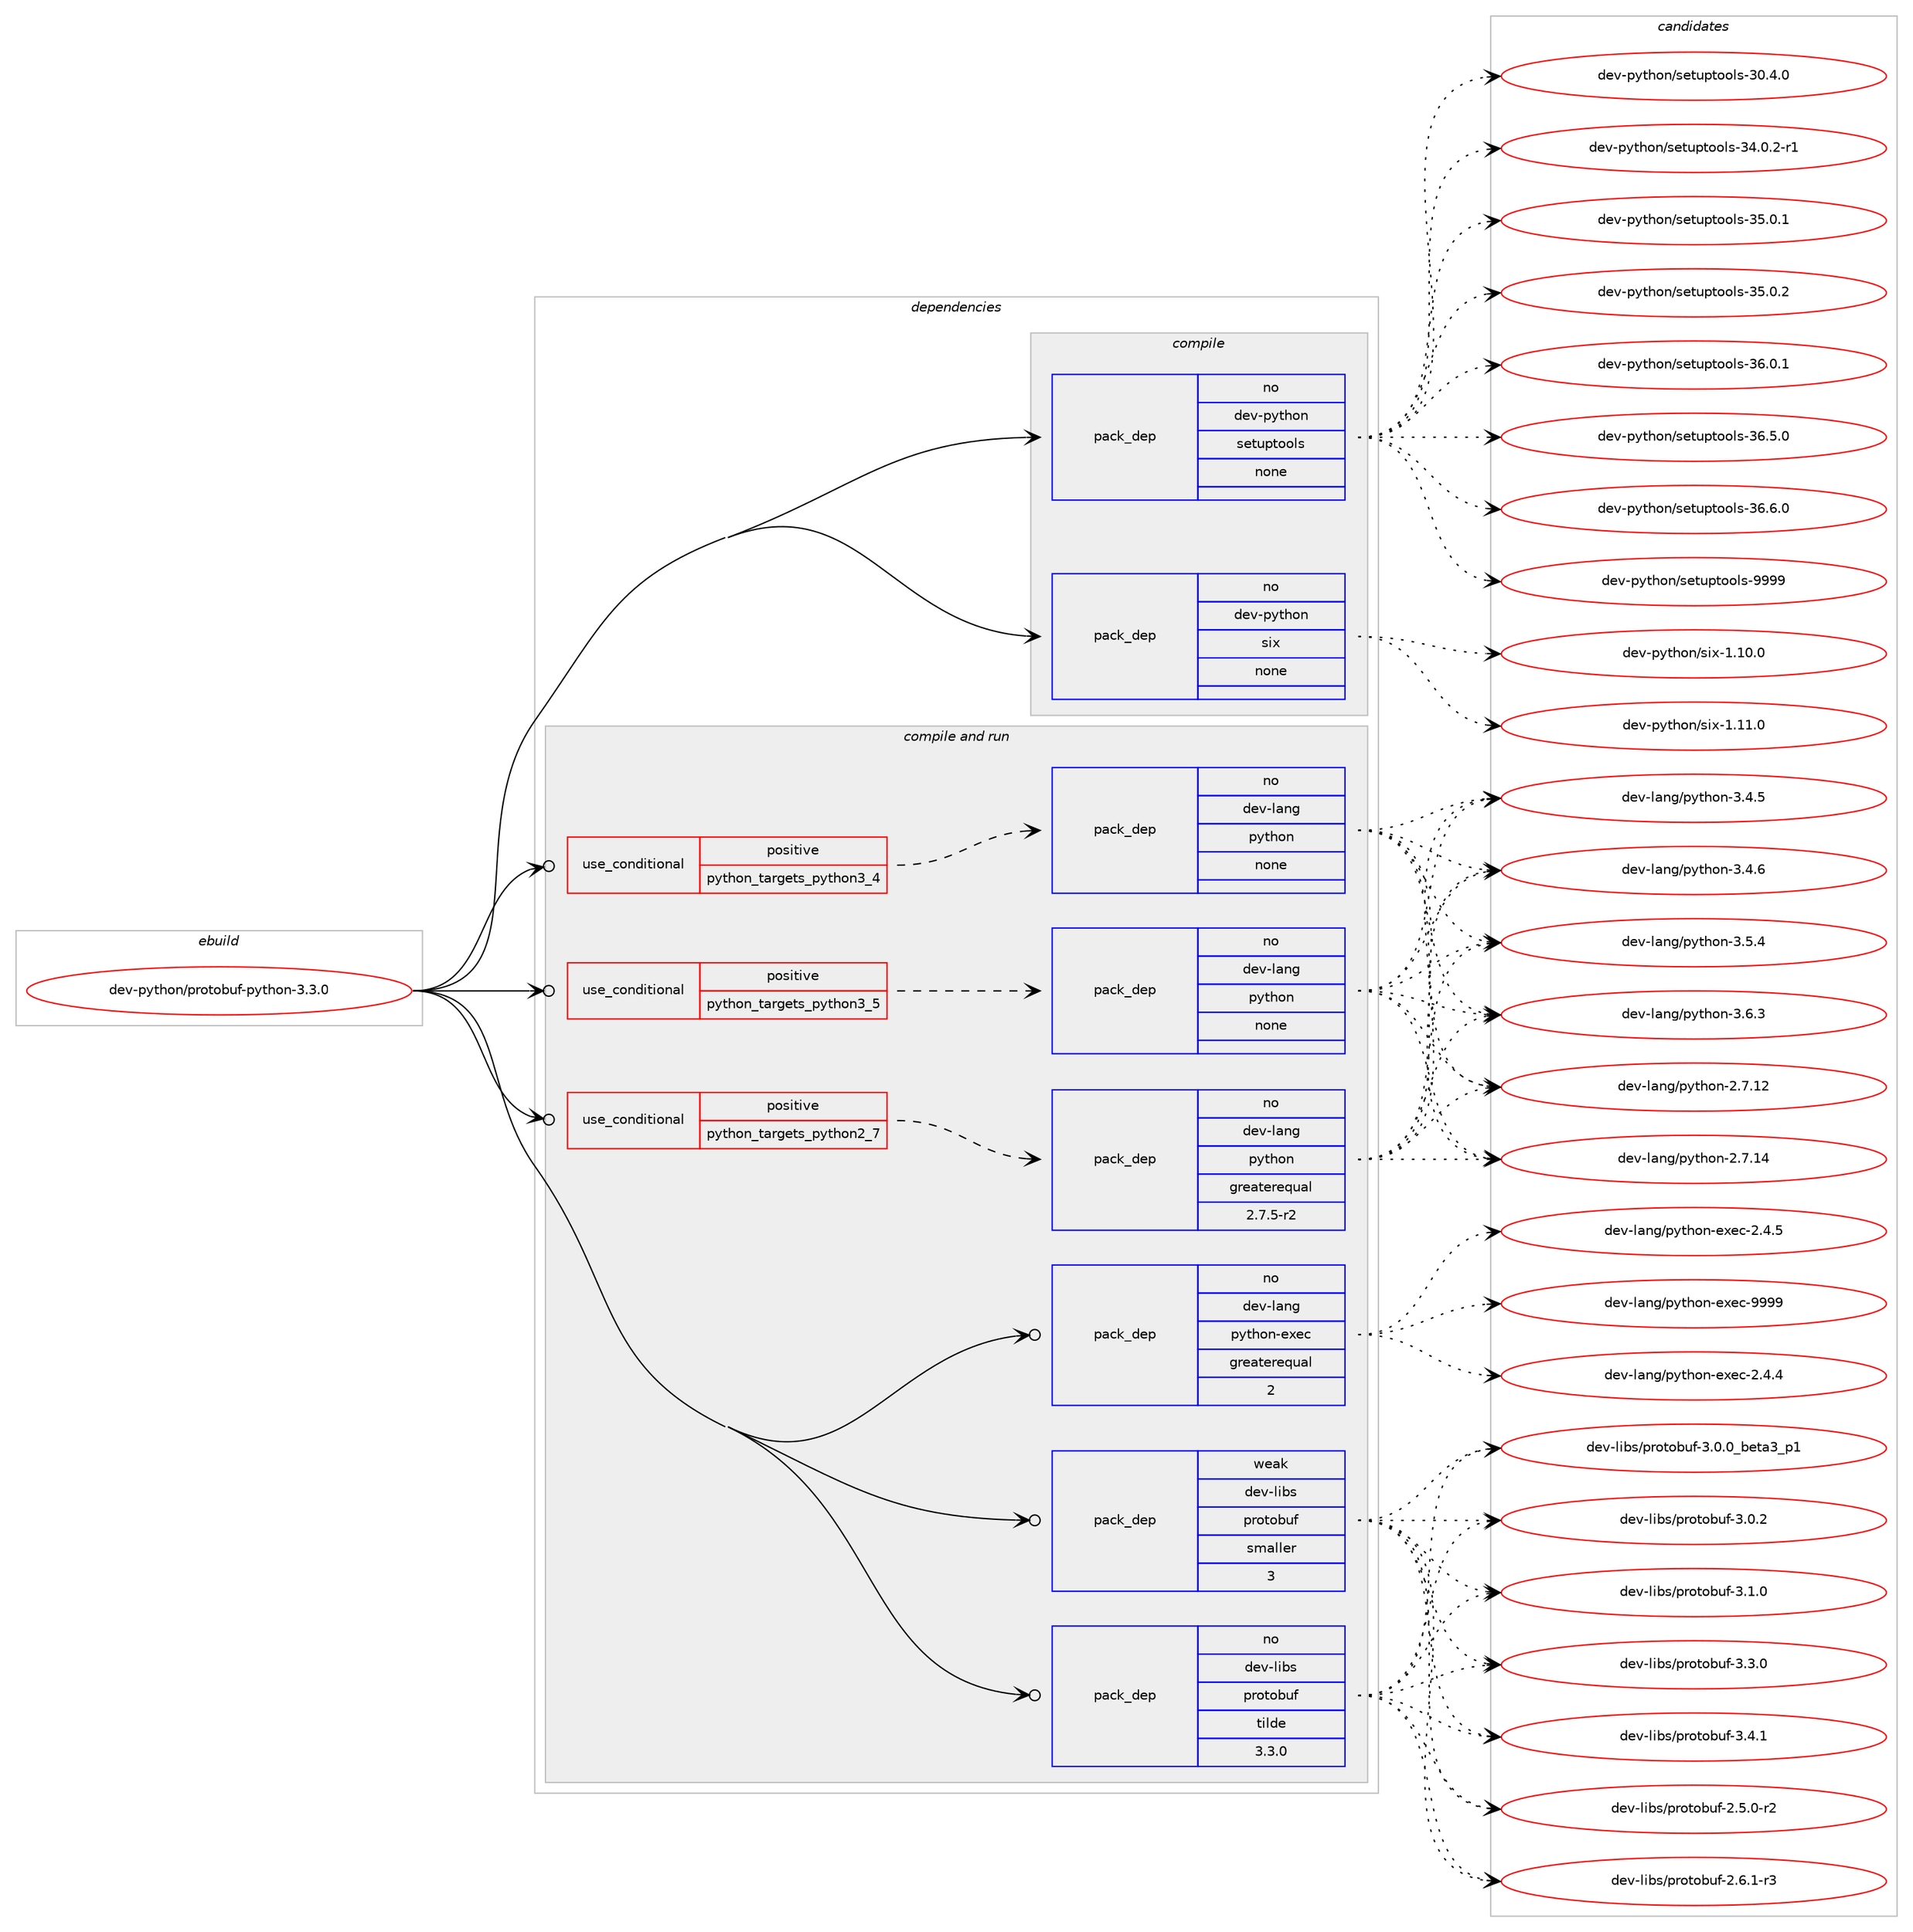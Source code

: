 digraph prolog {

# *************
# Graph options
# *************

newrank=true;
concentrate=true;
compound=true;
graph [rankdir=LR,fontname=Helvetica,fontsize=10,ranksep=1.5];#, ranksep=2.5, nodesep=0.2];
edge  [arrowhead=vee];
node  [fontname=Helvetica,fontsize=10];

# **********
# The ebuild
# **********

subgraph cluster_leftcol {
color=gray;
rank=same;
label=<<i>ebuild</i>>;
id [label="dev-python/protobuf-python-3.3.0", color=red, width=4, href="../dev-python/protobuf-python-3.3.0.svg"];
}

# ****************
# The dependencies
# ****************

subgraph cluster_midcol {
color=gray;
label=<<i>dependencies</i>>;
subgraph cluster_compile {
fillcolor="#eeeeee";
style=filled;
label=<<i>compile</i>>;
subgraph pack132467 {
dependency173952 [label=<<TABLE BORDER="0" CELLBORDER="1" CELLSPACING="0" CELLPADDING="4" WIDTH="220"><TR><TD ROWSPAN="6" CELLPADDING="30">pack_dep</TD></TR><TR><TD WIDTH="110">no</TD></TR><TR><TD>dev-python</TD></TR><TR><TD>setuptools</TD></TR><TR><TD>none</TD></TR><TR><TD></TD></TR></TABLE>>, shape=none, color=blue];
}
id:e -> dependency173952:w [weight=20,style="solid",arrowhead="vee"];
subgraph pack132468 {
dependency173953 [label=<<TABLE BORDER="0" CELLBORDER="1" CELLSPACING="0" CELLPADDING="4" WIDTH="220"><TR><TD ROWSPAN="6" CELLPADDING="30">pack_dep</TD></TR><TR><TD WIDTH="110">no</TD></TR><TR><TD>dev-python</TD></TR><TR><TD>six</TD></TR><TR><TD>none</TD></TR><TR><TD></TD></TR></TABLE>>, shape=none, color=blue];
}
id:e -> dependency173953:w [weight=20,style="solid",arrowhead="vee"];
}
subgraph cluster_compileandrun {
fillcolor="#eeeeee";
style=filled;
label=<<i>compile and run</i>>;
subgraph cond37576 {
dependency173954 [label=<<TABLE BORDER="0" CELLBORDER="1" CELLSPACING="0" CELLPADDING="4"><TR><TD ROWSPAN="3" CELLPADDING="10">use_conditional</TD></TR><TR><TD>positive</TD></TR><TR><TD>python_targets_python2_7</TD></TR></TABLE>>, shape=none, color=red];
subgraph pack132469 {
dependency173955 [label=<<TABLE BORDER="0" CELLBORDER="1" CELLSPACING="0" CELLPADDING="4" WIDTH="220"><TR><TD ROWSPAN="6" CELLPADDING="30">pack_dep</TD></TR><TR><TD WIDTH="110">no</TD></TR><TR><TD>dev-lang</TD></TR><TR><TD>python</TD></TR><TR><TD>greaterequal</TD></TR><TR><TD>2.7.5-r2</TD></TR></TABLE>>, shape=none, color=blue];
}
dependency173954:e -> dependency173955:w [weight=20,style="dashed",arrowhead="vee"];
}
id:e -> dependency173954:w [weight=20,style="solid",arrowhead="odotvee"];
subgraph cond37577 {
dependency173956 [label=<<TABLE BORDER="0" CELLBORDER="1" CELLSPACING="0" CELLPADDING="4"><TR><TD ROWSPAN="3" CELLPADDING="10">use_conditional</TD></TR><TR><TD>positive</TD></TR><TR><TD>python_targets_python3_4</TD></TR></TABLE>>, shape=none, color=red];
subgraph pack132470 {
dependency173957 [label=<<TABLE BORDER="0" CELLBORDER="1" CELLSPACING="0" CELLPADDING="4" WIDTH="220"><TR><TD ROWSPAN="6" CELLPADDING="30">pack_dep</TD></TR><TR><TD WIDTH="110">no</TD></TR><TR><TD>dev-lang</TD></TR><TR><TD>python</TD></TR><TR><TD>none</TD></TR><TR><TD></TD></TR></TABLE>>, shape=none, color=blue];
}
dependency173956:e -> dependency173957:w [weight=20,style="dashed",arrowhead="vee"];
}
id:e -> dependency173956:w [weight=20,style="solid",arrowhead="odotvee"];
subgraph cond37578 {
dependency173958 [label=<<TABLE BORDER="0" CELLBORDER="1" CELLSPACING="0" CELLPADDING="4"><TR><TD ROWSPAN="3" CELLPADDING="10">use_conditional</TD></TR><TR><TD>positive</TD></TR><TR><TD>python_targets_python3_5</TD></TR></TABLE>>, shape=none, color=red];
subgraph pack132471 {
dependency173959 [label=<<TABLE BORDER="0" CELLBORDER="1" CELLSPACING="0" CELLPADDING="4" WIDTH="220"><TR><TD ROWSPAN="6" CELLPADDING="30">pack_dep</TD></TR><TR><TD WIDTH="110">no</TD></TR><TR><TD>dev-lang</TD></TR><TR><TD>python</TD></TR><TR><TD>none</TD></TR><TR><TD></TD></TR></TABLE>>, shape=none, color=blue];
}
dependency173958:e -> dependency173959:w [weight=20,style="dashed",arrowhead="vee"];
}
id:e -> dependency173958:w [weight=20,style="solid",arrowhead="odotvee"];
subgraph pack132472 {
dependency173960 [label=<<TABLE BORDER="0" CELLBORDER="1" CELLSPACING="0" CELLPADDING="4" WIDTH="220"><TR><TD ROWSPAN="6" CELLPADDING="30">pack_dep</TD></TR><TR><TD WIDTH="110">no</TD></TR><TR><TD>dev-lang</TD></TR><TR><TD>python-exec</TD></TR><TR><TD>greaterequal</TD></TR><TR><TD>2</TD></TR></TABLE>>, shape=none, color=blue];
}
id:e -> dependency173960:w [weight=20,style="solid",arrowhead="odotvee"];
subgraph pack132473 {
dependency173961 [label=<<TABLE BORDER="0" CELLBORDER="1" CELLSPACING="0" CELLPADDING="4" WIDTH="220"><TR><TD ROWSPAN="6" CELLPADDING="30">pack_dep</TD></TR><TR><TD WIDTH="110">no</TD></TR><TR><TD>dev-libs</TD></TR><TR><TD>protobuf</TD></TR><TR><TD>tilde</TD></TR><TR><TD>3.3.0</TD></TR></TABLE>>, shape=none, color=blue];
}
id:e -> dependency173961:w [weight=20,style="solid",arrowhead="odotvee"];
subgraph pack132474 {
dependency173962 [label=<<TABLE BORDER="0" CELLBORDER="1" CELLSPACING="0" CELLPADDING="4" WIDTH="220"><TR><TD ROWSPAN="6" CELLPADDING="30">pack_dep</TD></TR><TR><TD WIDTH="110">weak</TD></TR><TR><TD>dev-libs</TD></TR><TR><TD>protobuf</TD></TR><TR><TD>smaller</TD></TR><TR><TD>3</TD></TR></TABLE>>, shape=none, color=blue];
}
id:e -> dependency173962:w [weight=20,style="solid",arrowhead="odotvee"];
}
subgraph cluster_run {
fillcolor="#eeeeee";
style=filled;
label=<<i>run</i>>;
}
}

# **************
# The candidates
# **************

subgraph cluster_choices {
rank=same;
color=gray;
label=<<i>candidates</i>>;

subgraph choice132467 {
color=black;
nodesep=1;
choice100101118451121211161041111104711510111611711211611111110811545514846524648 [label="dev-python/setuptools-30.4.0", color=red, width=4,href="../dev-python/setuptools-30.4.0.svg"];
choice1001011184511212111610411111047115101116117112116111111108115455152464846504511449 [label="dev-python/setuptools-34.0.2-r1", color=red, width=4,href="../dev-python/setuptools-34.0.2-r1.svg"];
choice100101118451121211161041111104711510111611711211611111110811545515346484649 [label="dev-python/setuptools-35.0.1", color=red, width=4,href="../dev-python/setuptools-35.0.1.svg"];
choice100101118451121211161041111104711510111611711211611111110811545515346484650 [label="dev-python/setuptools-35.0.2", color=red, width=4,href="../dev-python/setuptools-35.0.2.svg"];
choice100101118451121211161041111104711510111611711211611111110811545515446484649 [label="dev-python/setuptools-36.0.1", color=red, width=4,href="../dev-python/setuptools-36.0.1.svg"];
choice100101118451121211161041111104711510111611711211611111110811545515446534648 [label="dev-python/setuptools-36.5.0", color=red, width=4,href="../dev-python/setuptools-36.5.0.svg"];
choice100101118451121211161041111104711510111611711211611111110811545515446544648 [label="dev-python/setuptools-36.6.0", color=red, width=4,href="../dev-python/setuptools-36.6.0.svg"];
choice10010111845112121116104111110471151011161171121161111111081154557575757 [label="dev-python/setuptools-9999", color=red, width=4,href="../dev-python/setuptools-9999.svg"];
dependency173952:e -> choice100101118451121211161041111104711510111611711211611111110811545514846524648:w [style=dotted,weight="100"];
dependency173952:e -> choice1001011184511212111610411111047115101116117112116111111108115455152464846504511449:w [style=dotted,weight="100"];
dependency173952:e -> choice100101118451121211161041111104711510111611711211611111110811545515346484649:w [style=dotted,weight="100"];
dependency173952:e -> choice100101118451121211161041111104711510111611711211611111110811545515346484650:w [style=dotted,weight="100"];
dependency173952:e -> choice100101118451121211161041111104711510111611711211611111110811545515446484649:w [style=dotted,weight="100"];
dependency173952:e -> choice100101118451121211161041111104711510111611711211611111110811545515446534648:w [style=dotted,weight="100"];
dependency173952:e -> choice100101118451121211161041111104711510111611711211611111110811545515446544648:w [style=dotted,weight="100"];
dependency173952:e -> choice10010111845112121116104111110471151011161171121161111111081154557575757:w [style=dotted,weight="100"];
}
subgraph choice132468 {
color=black;
nodesep=1;
choice100101118451121211161041111104711510512045494649484648 [label="dev-python/six-1.10.0", color=red, width=4,href="../dev-python/six-1.10.0.svg"];
choice100101118451121211161041111104711510512045494649494648 [label="dev-python/six-1.11.0", color=red, width=4,href="../dev-python/six-1.11.0.svg"];
dependency173953:e -> choice100101118451121211161041111104711510512045494649484648:w [style=dotted,weight="100"];
dependency173953:e -> choice100101118451121211161041111104711510512045494649494648:w [style=dotted,weight="100"];
}
subgraph choice132469 {
color=black;
nodesep=1;
choice10010111845108971101034711212111610411111045504655464950 [label="dev-lang/python-2.7.12", color=red, width=4,href="../dev-lang/python-2.7.12.svg"];
choice10010111845108971101034711212111610411111045504655464952 [label="dev-lang/python-2.7.14", color=red, width=4,href="../dev-lang/python-2.7.14.svg"];
choice100101118451089711010347112121116104111110455146524653 [label="dev-lang/python-3.4.5", color=red, width=4,href="../dev-lang/python-3.4.5.svg"];
choice100101118451089711010347112121116104111110455146524654 [label="dev-lang/python-3.4.6", color=red, width=4,href="../dev-lang/python-3.4.6.svg"];
choice100101118451089711010347112121116104111110455146534652 [label="dev-lang/python-3.5.4", color=red, width=4,href="../dev-lang/python-3.5.4.svg"];
choice100101118451089711010347112121116104111110455146544651 [label="dev-lang/python-3.6.3", color=red, width=4,href="../dev-lang/python-3.6.3.svg"];
dependency173955:e -> choice10010111845108971101034711212111610411111045504655464950:w [style=dotted,weight="100"];
dependency173955:e -> choice10010111845108971101034711212111610411111045504655464952:w [style=dotted,weight="100"];
dependency173955:e -> choice100101118451089711010347112121116104111110455146524653:w [style=dotted,weight="100"];
dependency173955:e -> choice100101118451089711010347112121116104111110455146524654:w [style=dotted,weight="100"];
dependency173955:e -> choice100101118451089711010347112121116104111110455146534652:w [style=dotted,weight="100"];
dependency173955:e -> choice100101118451089711010347112121116104111110455146544651:w [style=dotted,weight="100"];
}
subgraph choice132470 {
color=black;
nodesep=1;
choice10010111845108971101034711212111610411111045504655464950 [label="dev-lang/python-2.7.12", color=red, width=4,href="../dev-lang/python-2.7.12.svg"];
choice10010111845108971101034711212111610411111045504655464952 [label="dev-lang/python-2.7.14", color=red, width=4,href="../dev-lang/python-2.7.14.svg"];
choice100101118451089711010347112121116104111110455146524653 [label="dev-lang/python-3.4.5", color=red, width=4,href="../dev-lang/python-3.4.5.svg"];
choice100101118451089711010347112121116104111110455146524654 [label="dev-lang/python-3.4.6", color=red, width=4,href="../dev-lang/python-3.4.6.svg"];
choice100101118451089711010347112121116104111110455146534652 [label="dev-lang/python-3.5.4", color=red, width=4,href="../dev-lang/python-3.5.4.svg"];
choice100101118451089711010347112121116104111110455146544651 [label="dev-lang/python-3.6.3", color=red, width=4,href="../dev-lang/python-3.6.3.svg"];
dependency173957:e -> choice10010111845108971101034711212111610411111045504655464950:w [style=dotted,weight="100"];
dependency173957:e -> choice10010111845108971101034711212111610411111045504655464952:w [style=dotted,weight="100"];
dependency173957:e -> choice100101118451089711010347112121116104111110455146524653:w [style=dotted,weight="100"];
dependency173957:e -> choice100101118451089711010347112121116104111110455146524654:w [style=dotted,weight="100"];
dependency173957:e -> choice100101118451089711010347112121116104111110455146534652:w [style=dotted,weight="100"];
dependency173957:e -> choice100101118451089711010347112121116104111110455146544651:w [style=dotted,weight="100"];
}
subgraph choice132471 {
color=black;
nodesep=1;
choice10010111845108971101034711212111610411111045504655464950 [label="dev-lang/python-2.7.12", color=red, width=4,href="../dev-lang/python-2.7.12.svg"];
choice10010111845108971101034711212111610411111045504655464952 [label="dev-lang/python-2.7.14", color=red, width=4,href="../dev-lang/python-2.7.14.svg"];
choice100101118451089711010347112121116104111110455146524653 [label="dev-lang/python-3.4.5", color=red, width=4,href="../dev-lang/python-3.4.5.svg"];
choice100101118451089711010347112121116104111110455146524654 [label="dev-lang/python-3.4.6", color=red, width=4,href="../dev-lang/python-3.4.6.svg"];
choice100101118451089711010347112121116104111110455146534652 [label="dev-lang/python-3.5.4", color=red, width=4,href="../dev-lang/python-3.5.4.svg"];
choice100101118451089711010347112121116104111110455146544651 [label="dev-lang/python-3.6.3", color=red, width=4,href="../dev-lang/python-3.6.3.svg"];
dependency173959:e -> choice10010111845108971101034711212111610411111045504655464950:w [style=dotted,weight="100"];
dependency173959:e -> choice10010111845108971101034711212111610411111045504655464952:w [style=dotted,weight="100"];
dependency173959:e -> choice100101118451089711010347112121116104111110455146524653:w [style=dotted,weight="100"];
dependency173959:e -> choice100101118451089711010347112121116104111110455146524654:w [style=dotted,weight="100"];
dependency173959:e -> choice100101118451089711010347112121116104111110455146534652:w [style=dotted,weight="100"];
dependency173959:e -> choice100101118451089711010347112121116104111110455146544651:w [style=dotted,weight="100"];
}
subgraph choice132472 {
color=black;
nodesep=1;
choice1001011184510897110103471121211161041111104510112010199455046524652 [label="dev-lang/python-exec-2.4.4", color=red, width=4,href="../dev-lang/python-exec-2.4.4.svg"];
choice1001011184510897110103471121211161041111104510112010199455046524653 [label="dev-lang/python-exec-2.4.5", color=red, width=4,href="../dev-lang/python-exec-2.4.5.svg"];
choice10010111845108971101034711212111610411111045101120101994557575757 [label="dev-lang/python-exec-9999", color=red, width=4,href="../dev-lang/python-exec-9999.svg"];
dependency173960:e -> choice1001011184510897110103471121211161041111104510112010199455046524652:w [style=dotted,weight="100"];
dependency173960:e -> choice1001011184510897110103471121211161041111104510112010199455046524653:w [style=dotted,weight="100"];
dependency173960:e -> choice10010111845108971101034711212111610411111045101120101994557575757:w [style=dotted,weight="100"];
}
subgraph choice132473 {
color=black;
nodesep=1;
choice100101118451081059811547112114111116111981171024550465346484511450 [label="dev-libs/protobuf-2.5.0-r2", color=red, width=4,href="../dev-libs/protobuf-2.5.0-r2.svg"];
choice100101118451081059811547112114111116111981171024550465446494511451 [label="dev-libs/protobuf-2.6.1-r3", color=red, width=4,href="../dev-libs/protobuf-2.6.1-r3.svg"];
choice10010111845108105981154711211411111611198117102455146484648959810111697519511249 [label="dev-libs/protobuf-3.0.0_beta3_p1", color=red, width=4,href="../dev-libs/protobuf-3.0.0_beta3_p1.svg"];
choice10010111845108105981154711211411111611198117102455146484650 [label="dev-libs/protobuf-3.0.2", color=red, width=4,href="../dev-libs/protobuf-3.0.2.svg"];
choice10010111845108105981154711211411111611198117102455146494648 [label="dev-libs/protobuf-3.1.0", color=red, width=4,href="../dev-libs/protobuf-3.1.0.svg"];
choice10010111845108105981154711211411111611198117102455146514648 [label="dev-libs/protobuf-3.3.0", color=red, width=4,href="../dev-libs/protobuf-3.3.0.svg"];
choice10010111845108105981154711211411111611198117102455146524649 [label="dev-libs/protobuf-3.4.1", color=red, width=4,href="../dev-libs/protobuf-3.4.1.svg"];
dependency173961:e -> choice100101118451081059811547112114111116111981171024550465346484511450:w [style=dotted,weight="100"];
dependency173961:e -> choice100101118451081059811547112114111116111981171024550465446494511451:w [style=dotted,weight="100"];
dependency173961:e -> choice10010111845108105981154711211411111611198117102455146484648959810111697519511249:w [style=dotted,weight="100"];
dependency173961:e -> choice10010111845108105981154711211411111611198117102455146484650:w [style=dotted,weight="100"];
dependency173961:e -> choice10010111845108105981154711211411111611198117102455146494648:w [style=dotted,weight="100"];
dependency173961:e -> choice10010111845108105981154711211411111611198117102455146514648:w [style=dotted,weight="100"];
dependency173961:e -> choice10010111845108105981154711211411111611198117102455146524649:w [style=dotted,weight="100"];
}
subgraph choice132474 {
color=black;
nodesep=1;
choice100101118451081059811547112114111116111981171024550465346484511450 [label="dev-libs/protobuf-2.5.0-r2", color=red, width=4,href="../dev-libs/protobuf-2.5.0-r2.svg"];
choice100101118451081059811547112114111116111981171024550465446494511451 [label="dev-libs/protobuf-2.6.1-r3", color=red, width=4,href="../dev-libs/protobuf-2.6.1-r3.svg"];
choice10010111845108105981154711211411111611198117102455146484648959810111697519511249 [label="dev-libs/protobuf-3.0.0_beta3_p1", color=red, width=4,href="../dev-libs/protobuf-3.0.0_beta3_p1.svg"];
choice10010111845108105981154711211411111611198117102455146484650 [label="dev-libs/protobuf-3.0.2", color=red, width=4,href="../dev-libs/protobuf-3.0.2.svg"];
choice10010111845108105981154711211411111611198117102455146494648 [label="dev-libs/protobuf-3.1.0", color=red, width=4,href="../dev-libs/protobuf-3.1.0.svg"];
choice10010111845108105981154711211411111611198117102455146514648 [label="dev-libs/protobuf-3.3.0", color=red, width=4,href="../dev-libs/protobuf-3.3.0.svg"];
choice10010111845108105981154711211411111611198117102455146524649 [label="dev-libs/protobuf-3.4.1", color=red, width=4,href="../dev-libs/protobuf-3.4.1.svg"];
dependency173962:e -> choice100101118451081059811547112114111116111981171024550465346484511450:w [style=dotted,weight="100"];
dependency173962:e -> choice100101118451081059811547112114111116111981171024550465446494511451:w [style=dotted,weight="100"];
dependency173962:e -> choice10010111845108105981154711211411111611198117102455146484648959810111697519511249:w [style=dotted,weight="100"];
dependency173962:e -> choice10010111845108105981154711211411111611198117102455146484650:w [style=dotted,weight="100"];
dependency173962:e -> choice10010111845108105981154711211411111611198117102455146494648:w [style=dotted,weight="100"];
dependency173962:e -> choice10010111845108105981154711211411111611198117102455146514648:w [style=dotted,weight="100"];
dependency173962:e -> choice10010111845108105981154711211411111611198117102455146524649:w [style=dotted,weight="100"];
}
}

}
